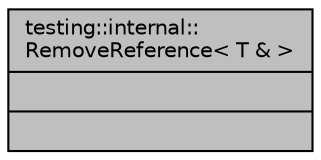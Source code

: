 digraph "testing::internal::RemoveReference&lt; T &amp; &gt;"
{
 // LATEX_PDF_SIZE
  edge [fontname="Helvetica",fontsize="10",labelfontname="Helvetica",labelfontsize="10"];
  node [fontname="Helvetica",fontsize="10",shape=record];
  Node1 [label="{testing::internal::\lRemoveReference\< T & \>\n||}",height=0.2,width=0.4,color="black", fillcolor="grey75", style="filled", fontcolor="black",tooltip=" "];
}
